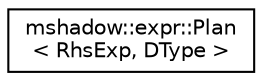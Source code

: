 digraph "Graphical Class Hierarchy"
{
 // LATEX_PDF_SIZE
  edge [fontname="Helvetica",fontsize="10",labelfontname="Helvetica",labelfontsize="10"];
  node [fontname="Helvetica",fontsize="10",shape=record];
  rankdir="LR";
  Node0 [label="mshadow::expr::Plan\l\< RhsExp, DType \>",height=0.2,width=0.4,color="black", fillcolor="white", style="filled",URL="$classmshadow_1_1expr_1_1Plan.html",tooltip=" "];
}
